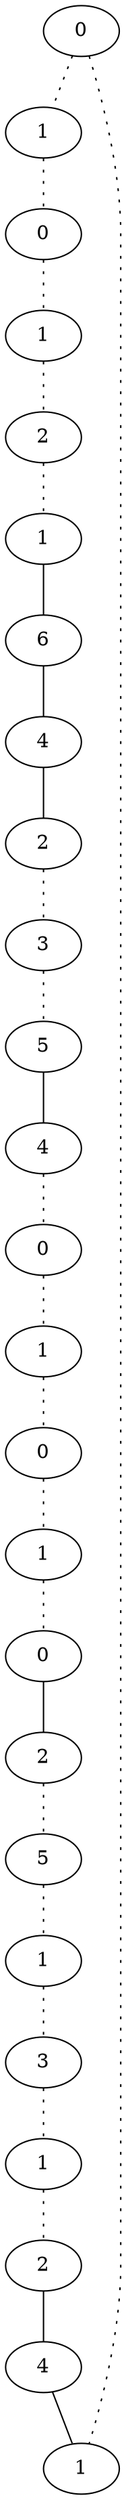 graph {
a0[label=0];
a1[label=1];
a2[label=0];
a3[label=1];
a4[label=2];
a5[label=1];
a6[label=6];
a7[label=4];
a8[label=2];
a9[label=3];
a10[label=5];
a11[label=4];
a12[label=0];
a13[label=1];
a14[label=0];
a15[label=1];
a16[label=0];
a17[label=2];
a18[label=5];
a19[label=1];
a20[label=3];
a21[label=1];
a22[label=2];
a23[label=4];
a24[label=1];
a0 -- a1 [style=dotted];
a0 -- a24 [style=dotted];
a1 -- a2 [style=dotted];
a2 -- a3 [style=dotted];
a3 -- a4 [style=dotted];
a4 -- a5 [style=dotted];
a5 -- a6;
a6 -- a7;
a7 -- a8;
a8 -- a9 [style=dotted];
a9 -- a10 [style=dotted];
a10 -- a11;
a11 -- a12 [style=dotted];
a12 -- a13 [style=dotted];
a13 -- a14 [style=dotted];
a14 -- a15 [style=dotted];
a15 -- a16 [style=dotted];
a16 -- a17;
a17 -- a18 [style=dotted];
a18 -- a19 [style=dotted];
a19 -- a20 [style=dotted];
a20 -- a21 [style=dotted];
a21 -- a22 [style=dotted];
a22 -- a23;
a23 -- a24;
}
